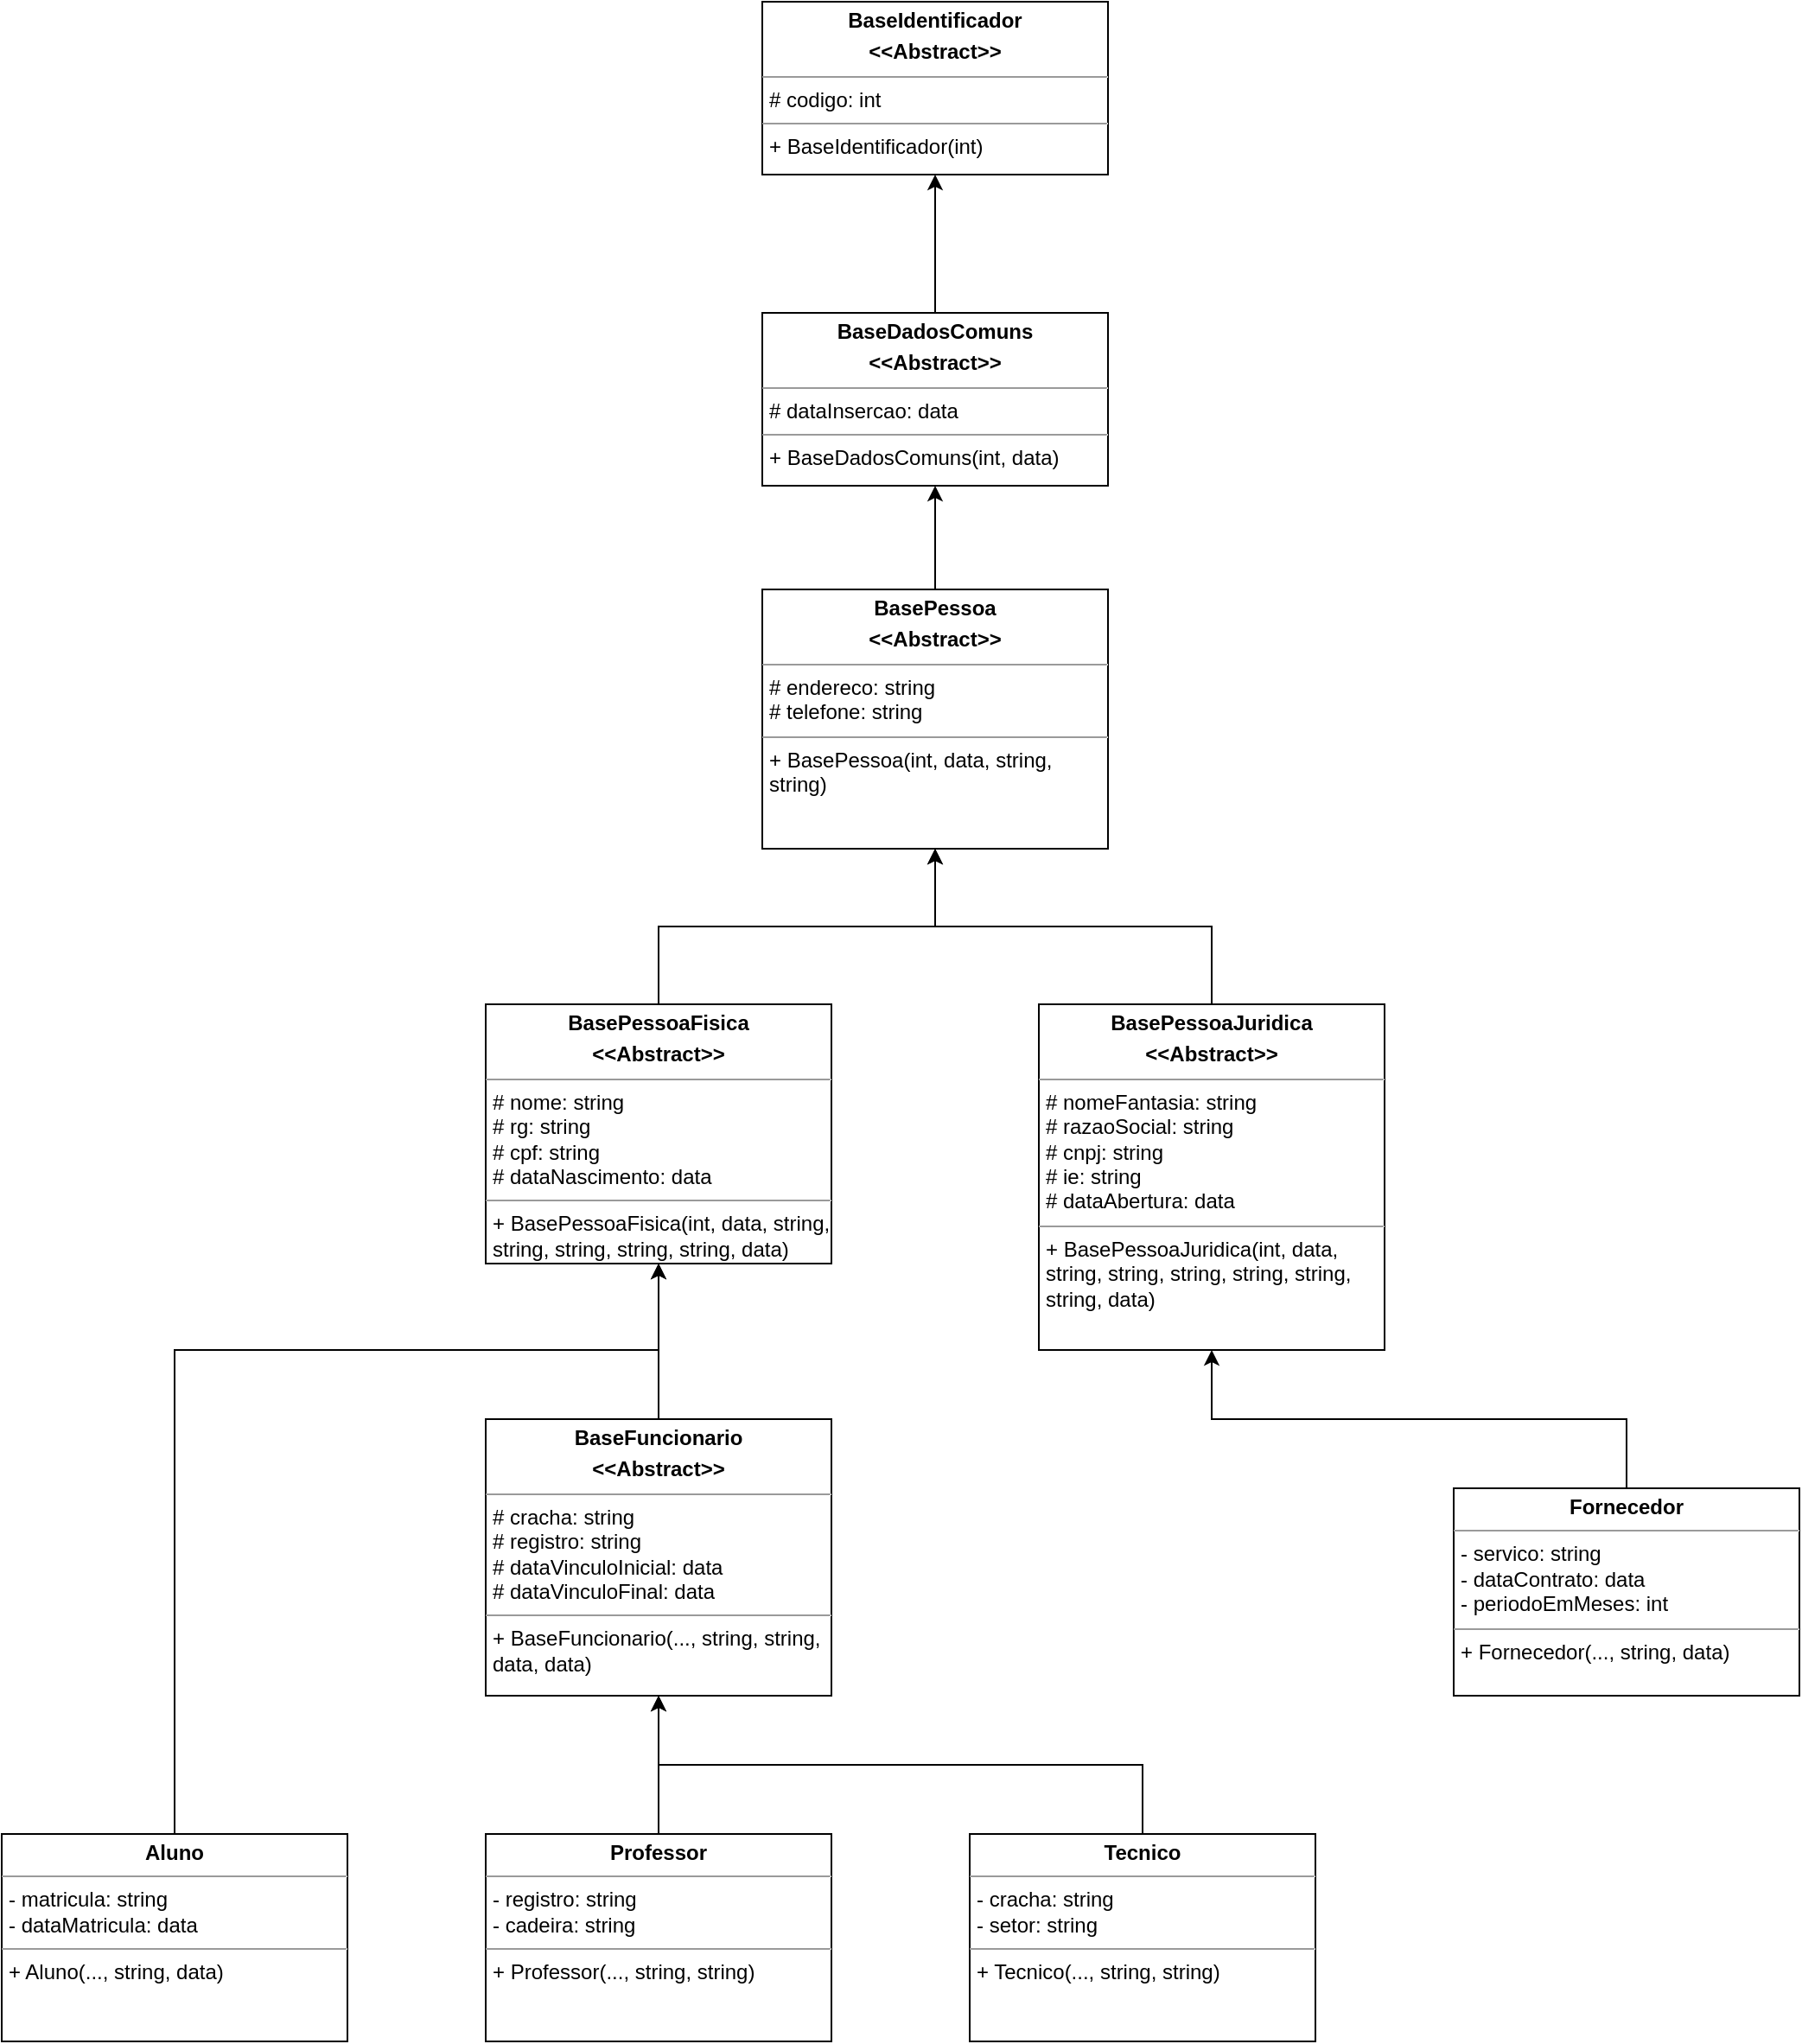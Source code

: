 <mxfile version="21.6.1" type="device">
  <diagram name="Page-1" id="ruHjbErWile8uWRiRdPT">
    <mxGraphModel dx="1395" dy="725" grid="1" gridSize="10" guides="1" tooltips="1" connect="1" arrows="1" fold="1" page="1" pageScale="1" pageWidth="2336" pageHeight="1654" math="0" shadow="0">
      <root>
        <mxCell id="0" />
        <mxCell id="1" parent="0" />
        <mxCell id="3yIzA5xkGocuVF2yuq66-3" value="" style="edgeStyle=orthogonalEdgeStyle;rounded=0;orthogonalLoop=1;jettySize=auto;html=1;" edge="1" parent="1" source="3yIzA5xkGocuVF2yuq66-1" target="3yIzA5xkGocuVF2yuq66-2">
          <mxGeometry relative="1" as="geometry" />
        </mxCell>
        <mxCell id="3yIzA5xkGocuVF2yuq66-1" value="&lt;p style=&quot;margin:0px;margin-top:4px;text-align:center;&quot;&gt;&lt;b&gt;BaseDadosComuns&lt;/b&gt;&lt;/p&gt;&lt;p style=&quot;margin:0px;margin-top:4px;text-align:center;&quot;&gt;&lt;b&gt;&amp;lt;&amp;lt;Abstract&amp;gt;&amp;gt;&lt;/b&gt;&lt;/p&gt;&lt;hr size=&quot;1&quot;&gt;&lt;p style=&quot;margin:0px;margin-left:4px;&quot;&gt;# dataInsercao: data&lt;/p&gt;&lt;hr size=&quot;1&quot;&gt;&lt;p style=&quot;margin:0px;margin-left:4px;&quot;&gt;+ BaseDadosComuns(int, data)&lt;/p&gt;" style="verticalAlign=top;align=left;overflow=fill;fontSize=12;fontFamily=Helvetica;html=1;whiteSpace=wrap;" vertex="1" parent="1">
          <mxGeometry x="560" y="280" width="200" height="100" as="geometry" />
        </mxCell>
        <mxCell id="3yIzA5xkGocuVF2yuq66-2" value="&lt;p style=&quot;margin:0px;margin-top:4px;text-align:center;&quot;&gt;&lt;b&gt;BaseIdentificador&lt;/b&gt;&lt;/p&gt;&lt;p style=&quot;margin:0px;margin-top:4px;text-align:center;&quot;&gt;&lt;b&gt;&amp;lt;&amp;lt;Abstract&amp;gt;&amp;gt;&lt;/b&gt;&lt;/p&gt;&lt;hr size=&quot;1&quot;&gt;&lt;p style=&quot;margin:0px;margin-left:4px;&quot;&gt;# codigo: int&lt;/p&gt;&lt;hr size=&quot;1&quot;&gt;&lt;p style=&quot;margin:0px;margin-left:4px;&quot;&gt;+ BaseIdentificador(int)&lt;/p&gt;" style="verticalAlign=top;align=left;overflow=fill;fontSize=12;fontFamily=Helvetica;html=1;whiteSpace=wrap;" vertex="1" parent="1">
          <mxGeometry x="560" y="100" width="200" height="100" as="geometry" />
        </mxCell>
        <mxCell id="3yIzA5xkGocuVF2yuq66-9" style="edgeStyle=orthogonalEdgeStyle;rounded=0;orthogonalLoop=1;jettySize=auto;html=1;entryX=0.5;entryY=1;entryDx=0;entryDy=0;" edge="1" parent="1" source="3yIzA5xkGocuVF2yuq66-4" target="3yIzA5xkGocuVF2yuq66-7">
          <mxGeometry relative="1" as="geometry" />
        </mxCell>
        <mxCell id="3yIzA5xkGocuVF2yuq66-4" value="&lt;p style=&quot;margin:0px;margin-top:4px;text-align:center;&quot;&gt;&lt;b&gt;BasePessoaFisica&lt;/b&gt;&lt;/p&gt;&lt;p style=&quot;margin:0px;margin-top:4px;text-align:center;&quot;&gt;&lt;b&gt;&amp;lt;&amp;lt;Abstract&amp;gt;&amp;gt;&lt;/b&gt;&lt;/p&gt;&lt;hr size=&quot;1&quot;&gt;&lt;p style=&quot;margin:0px;margin-left:4px;&quot;&gt;# nome: string&lt;/p&gt;&lt;p style=&quot;margin:0px;margin-left:4px;&quot;&gt;# rg: string&lt;/p&gt;&lt;p style=&quot;margin:0px;margin-left:4px;&quot;&gt;# cpf: string&lt;/p&gt;&lt;p style=&quot;margin:0px;margin-left:4px;&quot;&gt;# dataNascimento: data&lt;/p&gt;&lt;hr size=&quot;1&quot;&gt;&lt;p style=&quot;margin:0px;margin-left:4px;&quot;&gt;+ BasePessoaFisica(int, data, string, string, string, string, string, data)&lt;/p&gt;" style="verticalAlign=top;align=left;overflow=fill;fontSize=12;fontFamily=Helvetica;html=1;whiteSpace=wrap;" vertex="1" parent="1">
          <mxGeometry x="400" y="680" width="200" height="150" as="geometry" />
        </mxCell>
        <mxCell id="3yIzA5xkGocuVF2yuq66-10" style="edgeStyle=orthogonalEdgeStyle;rounded=0;orthogonalLoop=1;jettySize=auto;html=1;entryX=0.5;entryY=1;entryDx=0;entryDy=0;" edge="1" parent="1" source="3yIzA5xkGocuVF2yuq66-5" target="3yIzA5xkGocuVF2yuq66-7">
          <mxGeometry relative="1" as="geometry" />
        </mxCell>
        <mxCell id="3yIzA5xkGocuVF2yuq66-5" value="&lt;p style=&quot;margin:0px;margin-top:4px;text-align:center;&quot;&gt;&lt;b&gt;BasePessoaJuridica&lt;/b&gt;&lt;/p&gt;&lt;p style=&quot;margin:0px;margin-top:4px;text-align:center;&quot;&gt;&lt;b&gt;&amp;lt;&amp;lt;Abstract&amp;gt;&amp;gt;&lt;/b&gt;&lt;/p&gt;&lt;hr size=&quot;1&quot;&gt;&lt;p style=&quot;margin:0px;margin-left:4px;&quot;&gt;# nomeFantasia: string&lt;/p&gt;&lt;p style=&quot;margin:0px;margin-left:4px;&quot;&gt;# razaoSocial: string&lt;/p&gt;&lt;p style=&quot;margin:0px;margin-left:4px;&quot;&gt;# cnpj: string&lt;/p&gt;&lt;p style=&quot;margin:0px;margin-left:4px;&quot;&gt;# ie: string&lt;/p&gt;&lt;p style=&quot;margin:0px;margin-left:4px;&quot;&gt;# dataAbertura: data&lt;/p&gt;&lt;hr size=&quot;1&quot;&gt;&lt;p style=&quot;margin:0px;margin-left:4px;&quot;&gt;+ BasePessoaJuridica(int, data, string, string, string, string, string, string, data)&lt;/p&gt;" style="verticalAlign=top;align=left;overflow=fill;fontSize=12;fontFamily=Helvetica;html=1;whiteSpace=wrap;" vertex="1" parent="1">
          <mxGeometry x="720" y="680" width="200" height="200" as="geometry" />
        </mxCell>
        <mxCell id="3yIzA5xkGocuVF2yuq66-8" style="edgeStyle=orthogonalEdgeStyle;rounded=0;orthogonalLoop=1;jettySize=auto;html=1;entryX=0.5;entryY=1;entryDx=0;entryDy=0;" edge="1" parent="1" source="3yIzA5xkGocuVF2yuq66-7" target="3yIzA5xkGocuVF2yuq66-1">
          <mxGeometry relative="1" as="geometry" />
        </mxCell>
        <mxCell id="3yIzA5xkGocuVF2yuq66-7" value="&lt;p style=&quot;margin:0px;margin-top:4px;text-align:center;&quot;&gt;&lt;b&gt;BasePessoa&lt;/b&gt;&lt;/p&gt;&lt;p style=&quot;margin:0px;margin-top:4px;text-align:center;&quot;&gt;&lt;b&gt;&amp;lt;&amp;lt;Abstract&amp;gt;&amp;gt;&lt;/b&gt;&lt;/p&gt;&lt;hr size=&quot;1&quot;&gt;&lt;p style=&quot;margin:0px;margin-left:4px;&quot;&gt;# endereco: string&lt;/p&gt;&lt;p style=&quot;margin:0px;margin-left:4px;&quot;&gt;# telefone: string&lt;/p&gt;&lt;hr size=&quot;1&quot;&gt;&lt;p style=&quot;margin:0px;margin-left:4px;&quot;&gt;+ BasePessoa(int, data, string, string)&lt;/p&gt;" style="verticalAlign=top;align=left;overflow=fill;fontSize=12;fontFamily=Helvetica;html=1;whiteSpace=wrap;" vertex="1" parent="1">
          <mxGeometry x="560" y="440" width="200" height="150" as="geometry" />
        </mxCell>
        <mxCell id="3yIzA5xkGocuVF2yuq66-18" style="edgeStyle=orthogonalEdgeStyle;rounded=0;orthogonalLoop=1;jettySize=auto;html=1;entryX=0.5;entryY=1;entryDx=0;entryDy=0;exitX=0.5;exitY=0;exitDx=0;exitDy=0;" edge="1" parent="1" source="3yIzA5xkGocuVF2yuq66-11" target="3yIzA5xkGocuVF2yuq66-4">
          <mxGeometry relative="1" as="geometry">
            <Array as="points">
              <mxPoint x="220" y="880" />
              <mxPoint x="500" y="880" />
            </Array>
          </mxGeometry>
        </mxCell>
        <mxCell id="3yIzA5xkGocuVF2yuq66-11" value="&lt;p style=&quot;margin:0px;margin-top:4px;text-align:center;&quot;&gt;&lt;b&gt;Aluno&lt;/b&gt;&lt;/p&gt;&lt;hr size=&quot;1&quot;&gt;&lt;p style=&quot;margin:0px;margin-left:4px;&quot;&gt;- matricula: string&lt;/p&gt;&lt;p style=&quot;margin:0px;margin-left:4px;&quot;&gt;- dataMatricula: data&lt;/p&gt;&lt;hr size=&quot;1&quot;&gt;&lt;p style=&quot;margin:0px;margin-left:4px;&quot;&gt;+ Aluno(..., string, data)&lt;/p&gt;" style="verticalAlign=top;align=left;overflow=fill;fontSize=12;fontFamily=Helvetica;html=1;whiteSpace=wrap;" vertex="1" parent="1">
          <mxGeometry x="120" y="1160" width="200" height="120" as="geometry" />
        </mxCell>
        <mxCell id="3yIzA5xkGocuVF2yuq66-19" style="edgeStyle=orthogonalEdgeStyle;rounded=0;orthogonalLoop=1;jettySize=auto;html=1;entryX=0.5;entryY=1;entryDx=0;entryDy=0;" edge="1" parent="1" source="3yIzA5xkGocuVF2yuq66-12" target="3yIzA5xkGocuVF2yuq66-15">
          <mxGeometry relative="1" as="geometry" />
        </mxCell>
        <mxCell id="3yIzA5xkGocuVF2yuq66-12" value="&lt;p style=&quot;margin:0px;margin-top:4px;text-align:center;&quot;&gt;&lt;b&gt;Professor&lt;/b&gt;&lt;/p&gt;&lt;hr size=&quot;1&quot;&gt;&lt;p style=&quot;margin:0px;margin-left:4px;&quot;&gt;- registro: string&lt;/p&gt;&lt;p style=&quot;margin:0px;margin-left:4px;&quot;&gt;- cadeira: string&lt;/p&gt;&lt;hr size=&quot;1&quot;&gt;&lt;p style=&quot;margin:0px;margin-left:4px;&quot;&gt;+ Professor(..., string, string)&lt;/p&gt;" style="verticalAlign=top;align=left;overflow=fill;fontSize=12;fontFamily=Helvetica;html=1;whiteSpace=wrap;" vertex="1" parent="1">
          <mxGeometry x="400" y="1160" width="200" height="120" as="geometry" />
        </mxCell>
        <mxCell id="3yIzA5xkGocuVF2yuq66-20" style="edgeStyle=orthogonalEdgeStyle;rounded=0;orthogonalLoop=1;jettySize=auto;html=1;entryX=0.5;entryY=1;entryDx=0;entryDy=0;exitX=0.5;exitY=0;exitDx=0;exitDy=0;" edge="1" parent="1" source="3yIzA5xkGocuVF2yuq66-13" target="3yIzA5xkGocuVF2yuq66-15">
          <mxGeometry relative="1" as="geometry" />
        </mxCell>
        <mxCell id="3yIzA5xkGocuVF2yuq66-13" value="&lt;p style=&quot;margin:0px;margin-top:4px;text-align:center;&quot;&gt;&lt;b&gt;Tecnico&lt;/b&gt;&lt;/p&gt;&lt;hr size=&quot;1&quot;&gt;&lt;p style=&quot;margin:0px;margin-left:4px;&quot;&gt;- cracha: string&lt;/p&gt;&lt;p style=&quot;margin:0px;margin-left:4px;&quot;&gt;- setor: string&lt;/p&gt;&lt;hr size=&quot;1&quot;&gt;&lt;p style=&quot;margin:0px;margin-left:4px;&quot;&gt;+ Tecnico(..., string, string)&lt;/p&gt;" style="verticalAlign=top;align=left;overflow=fill;fontSize=12;fontFamily=Helvetica;html=1;whiteSpace=wrap;" vertex="1" parent="1">
          <mxGeometry x="680" y="1160" width="200" height="120" as="geometry" />
        </mxCell>
        <mxCell id="3yIzA5xkGocuVF2yuq66-16" style="edgeStyle=orthogonalEdgeStyle;rounded=0;orthogonalLoop=1;jettySize=auto;html=1;entryX=0.5;entryY=1;entryDx=0;entryDy=0;" edge="1" parent="1" source="3yIzA5xkGocuVF2yuq66-15" target="3yIzA5xkGocuVF2yuq66-4">
          <mxGeometry relative="1" as="geometry" />
        </mxCell>
        <mxCell id="3yIzA5xkGocuVF2yuq66-15" value="&lt;p style=&quot;margin:0px;margin-top:4px;text-align:center;&quot;&gt;&lt;b&gt;BaseFuncionario&lt;/b&gt;&lt;/p&gt;&lt;p style=&quot;margin:0px;margin-top:4px;text-align:center;&quot;&gt;&lt;b&gt;&amp;lt;&amp;lt;Abstract&amp;gt;&amp;gt;&lt;/b&gt;&lt;/p&gt;&lt;hr size=&quot;1&quot;&gt;&lt;p style=&quot;margin:0px;margin-left:4px;&quot;&gt;# cracha: string&lt;/p&gt;&lt;p style=&quot;margin:0px;margin-left:4px;&quot;&gt;# registro: string&lt;/p&gt;&lt;p style=&quot;margin:0px;margin-left:4px;&quot;&gt;# dataVinculoInicial: data&lt;/p&gt;&lt;p style=&quot;margin:0px;margin-left:4px;&quot;&gt;# dataVinculoFinal: data&lt;/p&gt;&lt;hr size=&quot;1&quot;&gt;&lt;p style=&quot;margin:0px;margin-left:4px;&quot;&gt;+ BaseFuncionario(..., string, string, data, data)&lt;/p&gt;" style="verticalAlign=top;align=left;overflow=fill;fontSize=12;fontFamily=Helvetica;html=1;whiteSpace=wrap;" vertex="1" parent="1">
          <mxGeometry x="400" y="920" width="200" height="160" as="geometry" />
        </mxCell>
        <mxCell id="3yIzA5xkGocuVF2yuq66-21" style="edgeStyle=orthogonalEdgeStyle;rounded=0;orthogonalLoop=1;jettySize=auto;html=1;entryX=0.5;entryY=1;entryDx=0;entryDy=0;exitX=0.5;exitY=0;exitDx=0;exitDy=0;" edge="1" parent="1" source="3yIzA5xkGocuVF2yuq66-17" target="3yIzA5xkGocuVF2yuq66-5">
          <mxGeometry relative="1" as="geometry" />
        </mxCell>
        <mxCell id="3yIzA5xkGocuVF2yuq66-17" value="&lt;p style=&quot;margin:0px;margin-top:4px;text-align:center;&quot;&gt;&lt;b&gt;Fornecedor&lt;/b&gt;&lt;/p&gt;&lt;hr size=&quot;1&quot;&gt;&lt;p style=&quot;margin:0px;margin-left:4px;&quot;&gt;- servico: string&lt;/p&gt;&lt;p style=&quot;margin:0px;margin-left:4px;&quot;&gt;- dataContrato: data&lt;/p&gt;&lt;p style=&quot;margin:0px;margin-left:4px;&quot;&gt;- periodoEmMeses: int&lt;/p&gt;&lt;hr size=&quot;1&quot;&gt;&lt;p style=&quot;margin:0px;margin-left:4px;&quot;&gt;+ Fornecedor(..., string, data)&lt;/p&gt;" style="verticalAlign=top;align=left;overflow=fill;fontSize=12;fontFamily=Helvetica;html=1;whiteSpace=wrap;" vertex="1" parent="1">
          <mxGeometry x="960" y="960" width="200" height="120" as="geometry" />
        </mxCell>
      </root>
    </mxGraphModel>
  </diagram>
</mxfile>
